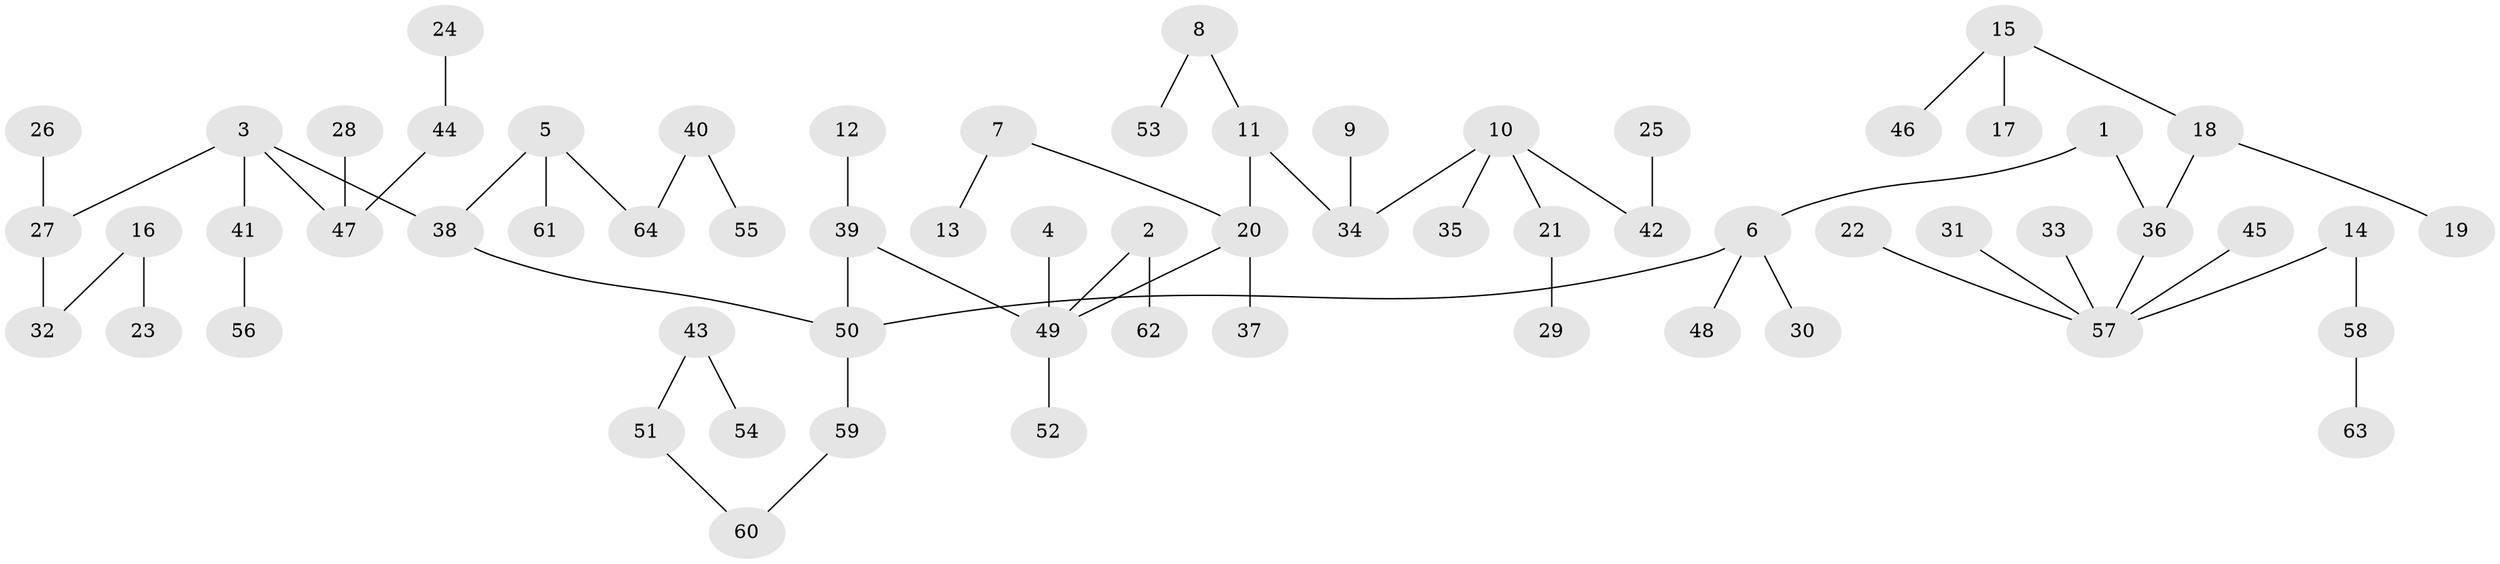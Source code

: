 // original degree distribution, {6: 0.03125, 5: 0.015625, 4: 0.078125, 7: 0.0078125, 2: 0.21875, 3: 0.1328125, 1: 0.515625}
// Generated by graph-tools (version 1.1) at 2025/02/03/09/25 03:02:28]
// undirected, 64 vertices, 63 edges
graph export_dot {
graph [start="1"]
  node [color=gray90,style=filled];
  1;
  2;
  3;
  4;
  5;
  6;
  7;
  8;
  9;
  10;
  11;
  12;
  13;
  14;
  15;
  16;
  17;
  18;
  19;
  20;
  21;
  22;
  23;
  24;
  25;
  26;
  27;
  28;
  29;
  30;
  31;
  32;
  33;
  34;
  35;
  36;
  37;
  38;
  39;
  40;
  41;
  42;
  43;
  44;
  45;
  46;
  47;
  48;
  49;
  50;
  51;
  52;
  53;
  54;
  55;
  56;
  57;
  58;
  59;
  60;
  61;
  62;
  63;
  64;
  1 -- 6 [weight=1.0];
  1 -- 36 [weight=1.0];
  2 -- 49 [weight=1.0];
  2 -- 62 [weight=1.0];
  3 -- 27 [weight=1.0];
  3 -- 38 [weight=1.0];
  3 -- 41 [weight=1.0];
  3 -- 47 [weight=1.0];
  4 -- 49 [weight=1.0];
  5 -- 38 [weight=1.0];
  5 -- 61 [weight=1.0];
  5 -- 64 [weight=1.0];
  6 -- 30 [weight=1.0];
  6 -- 48 [weight=1.0];
  6 -- 50 [weight=1.0];
  7 -- 13 [weight=1.0];
  7 -- 20 [weight=1.0];
  8 -- 11 [weight=1.0];
  8 -- 53 [weight=1.0];
  9 -- 34 [weight=1.0];
  10 -- 21 [weight=1.0];
  10 -- 34 [weight=1.0];
  10 -- 35 [weight=1.0];
  10 -- 42 [weight=1.0];
  11 -- 20 [weight=1.0];
  11 -- 34 [weight=1.0];
  12 -- 39 [weight=1.0];
  14 -- 57 [weight=1.0];
  14 -- 58 [weight=1.0];
  15 -- 17 [weight=1.0];
  15 -- 18 [weight=1.0];
  15 -- 46 [weight=1.0];
  16 -- 23 [weight=1.0];
  16 -- 32 [weight=1.0];
  18 -- 19 [weight=1.0];
  18 -- 36 [weight=1.0];
  20 -- 37 [weight=1.0];
  20 -- 49 [weight=1.0];
  21 -- 29 [weight=1.0];
  22 -- 57 [weight=1.0];
  24 -- 44 [weight=1.0];
  25 -- 42 [weight=1.0];
  26 -- 27 [weight=1.0];
  27 -- 32 [weight=1.0];
  28 -- 47 [weight=1.0];
  31 -- 57 [weight=1.0];
  33 -- 57 [weight=1.0];
  36 -- 57 [weight=1.0];
  38 -- 50 [weight=1.0];
  39 -- 49 [weight=1.0];
  39 -- 50 [weight=1.0];
  40 -- 55 [weight=1.0];
  40 -- 64 [weight=1.0];
  41 -- 56 [weight=1.0];
  43 -- 51 [weight=1.0];
  43 -- 54 [weight=1.0];
  44 -- 47 [weight=1.0];
  45 -- 57 [weight=1.0];
  49 -- 52 [weight=1.0];
  50 -- 59 [weight=1.0];
  51 -- 60 [weight=1.0];
  58 -- 63 [weight=1.0];
  59 -- 60 [weight=1.0];
}
